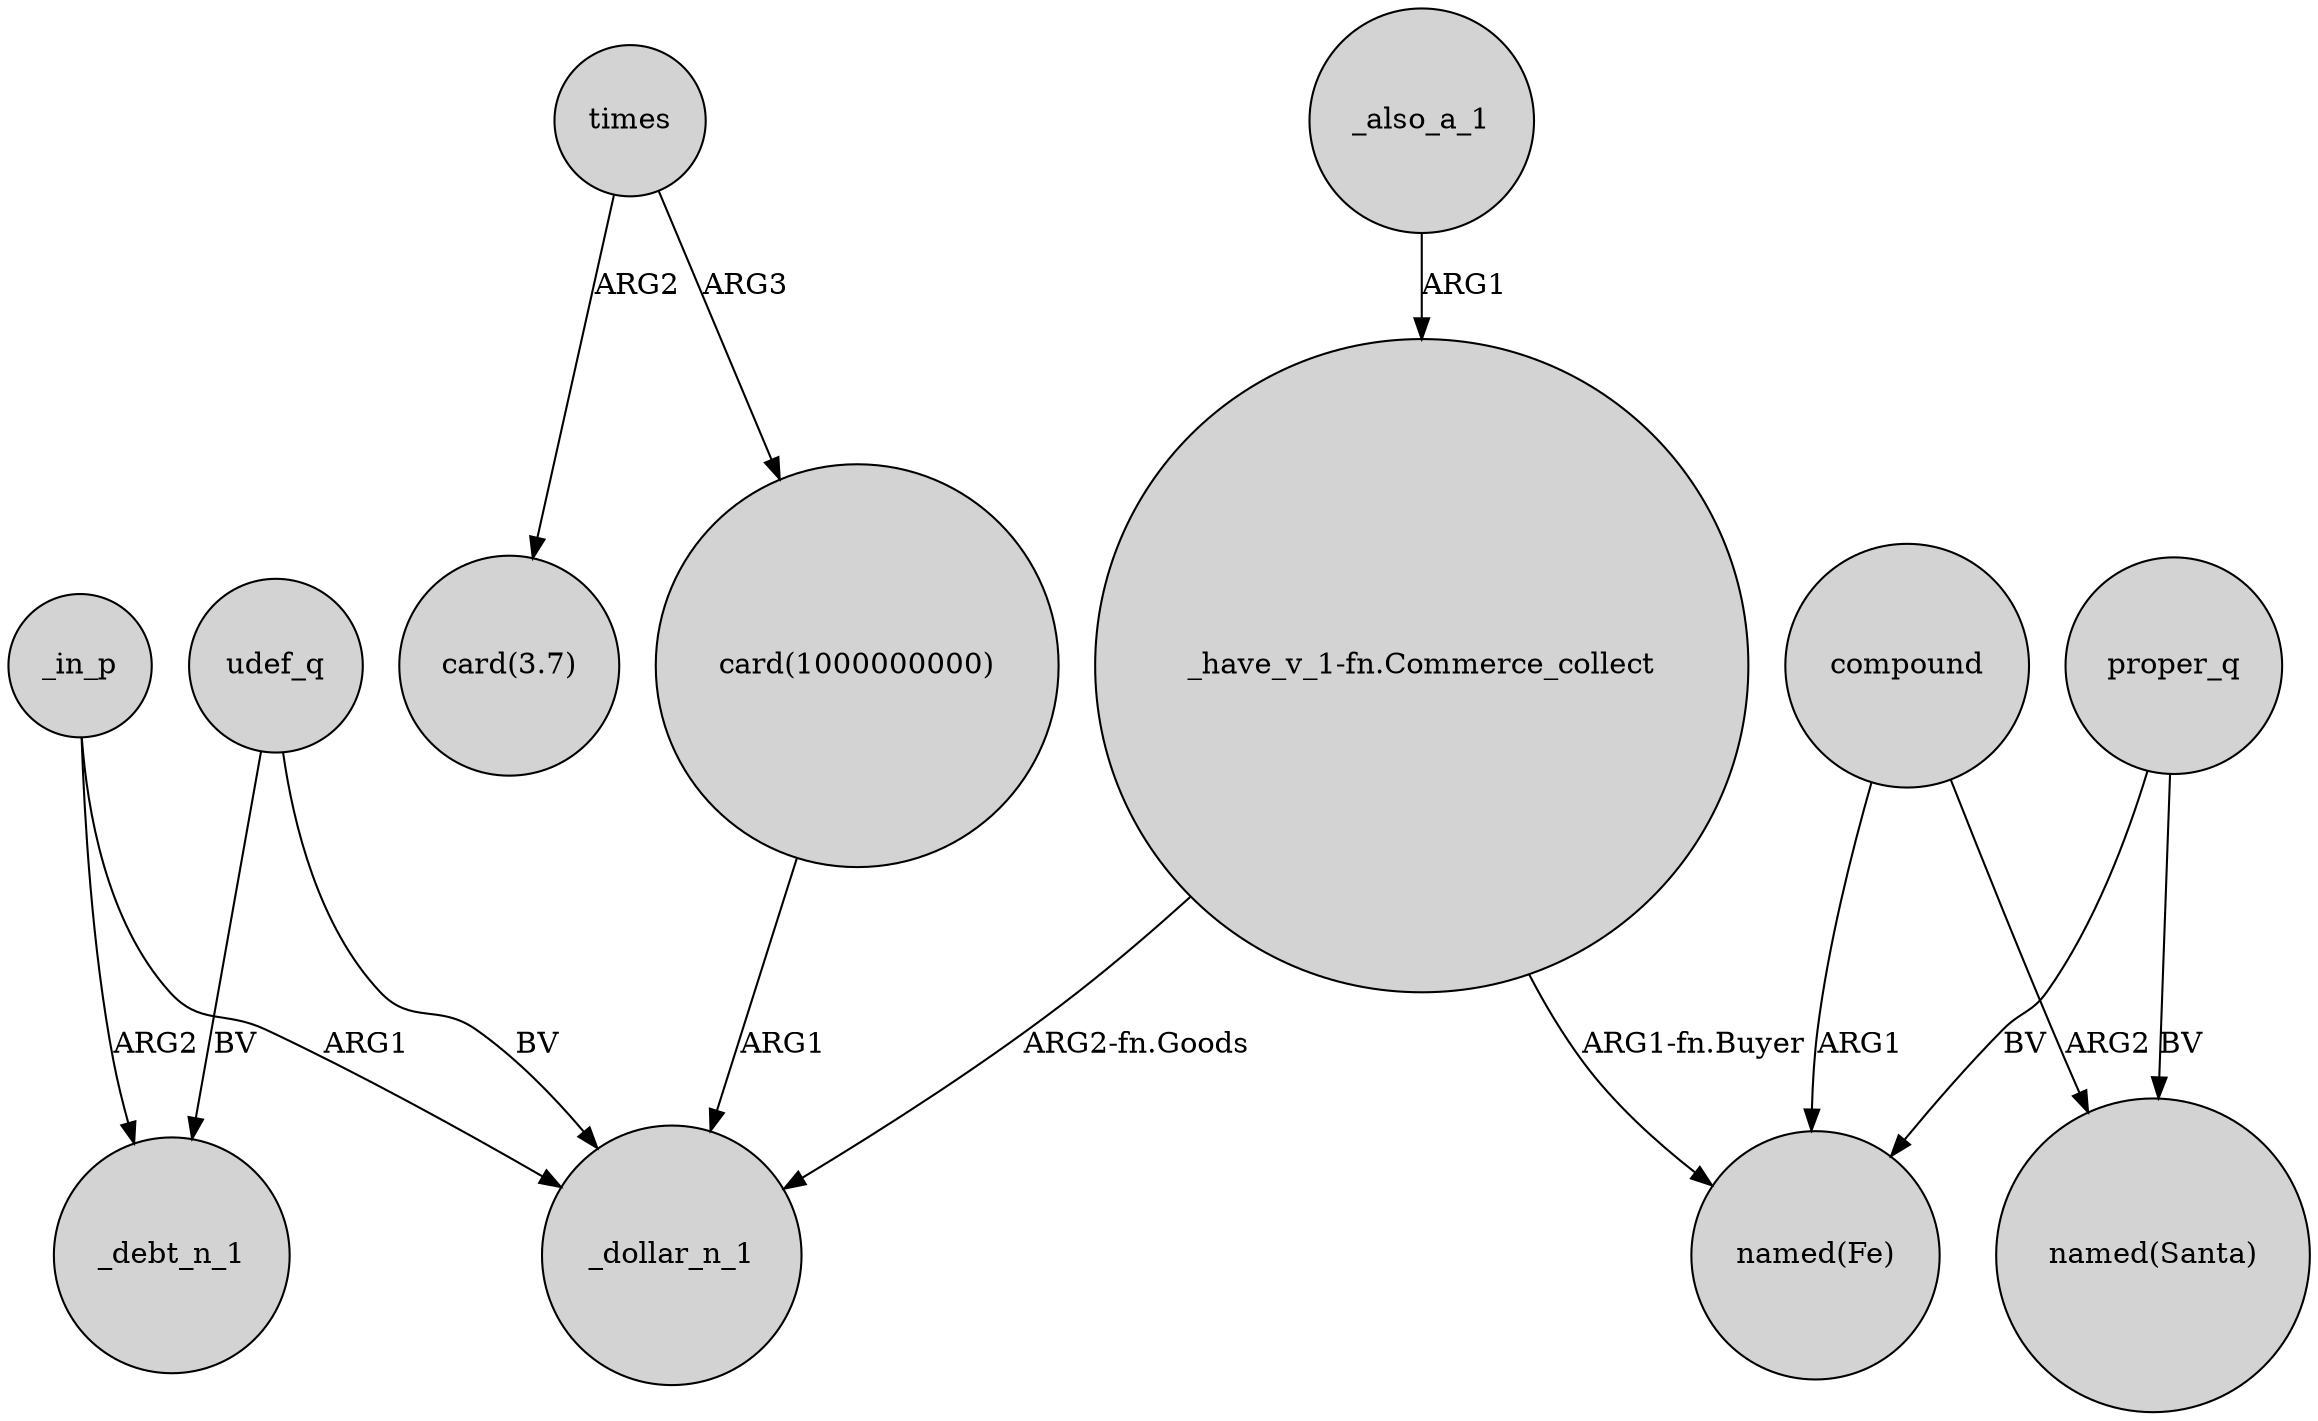 digraph {
	node [shape=circle style=filled]
	"card(1000000000)" -> _dollar_n_1 [label=ARG1]
	udef_q -> _debt_n_1 [label=BV]
	proper_q -> "named(Santa)" [label=BV]
	times -> "card(1000000000)" [label=ARG3]
	proper_q -> "named(Fe)" [label=BV]
	udef_q -> _dollar_n_1 [label=BV]
	compound -> "named(Santa)" [label=ARG2]
	"_have_v_1-fn.Commerce_collect" -> _dollar_n_1 [label="ARG2-fn.Goods"]
	times -> "card(3.7)" [label=ARG2]
	compound -> "named(Fe)" [label=ARG1]
	"_have_v_1-fn.Commerce_collect" -> "named(Fe)" [label="ARG1-fn.Buyer"]
	_also_a_1 -> "_have_v_1-fn.Commerce_collect" [label=ARG1]
	_in_p -> _debt_n_1 [label=ARG2]
	_in_p -> _dollar_n_1 [label=ARG1]
}
